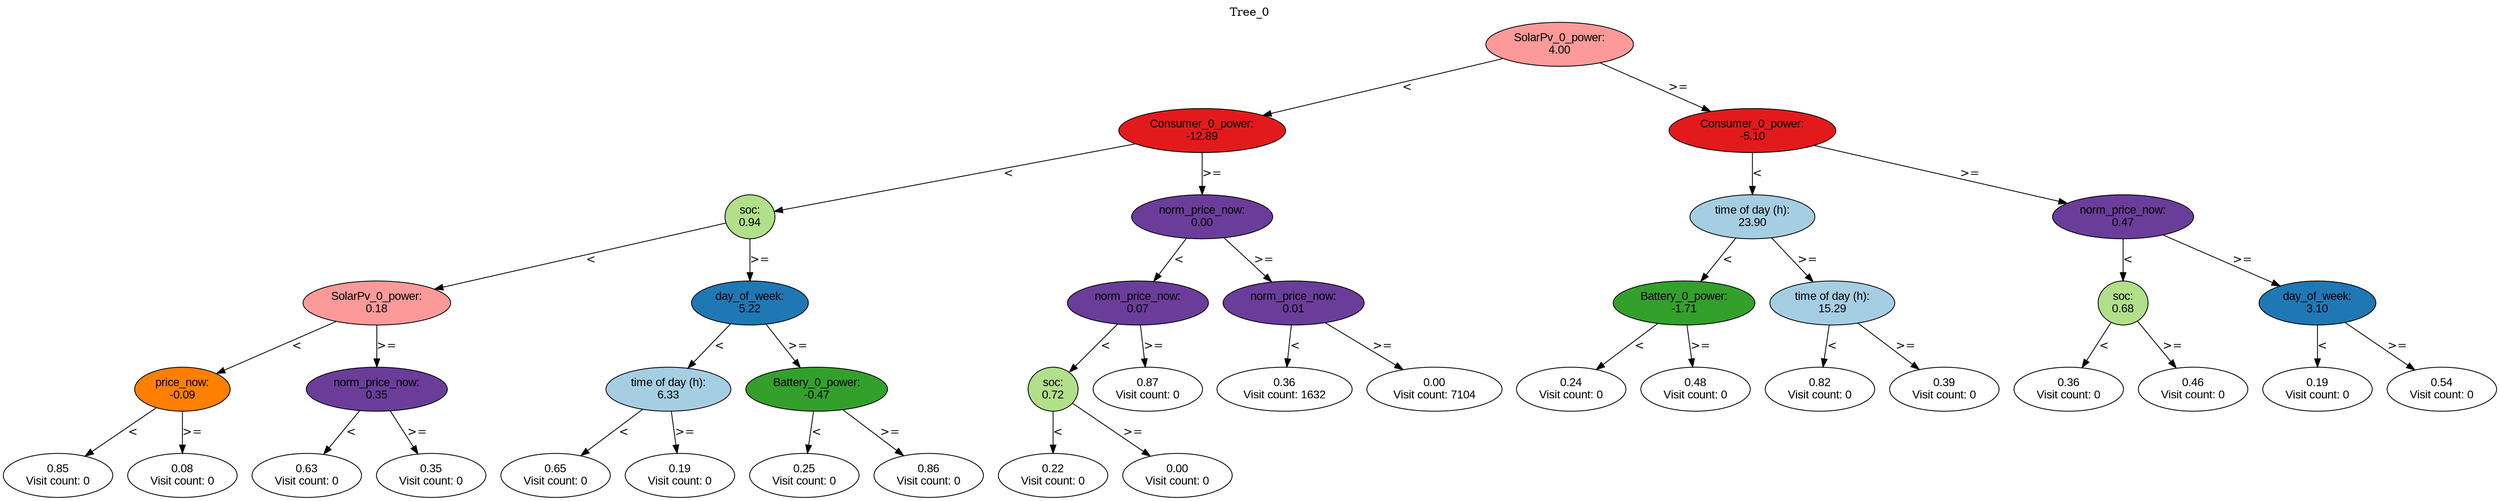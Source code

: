 digraph BST {
    node [fontname="Arial" style=filled colorscheme=paired12];
    0 [ label = "SolarPv_0_power:
4.00" fillcolor=5];
    1 [ label = "Consumer_0_power:
-12.89" fillcolor=6];
    2 [ label = "soc:
0.94" fillcolor=3];
    3 [ label = "SolarPv_0_power:
0.18" fillcolor=5];
    4 [ label = "price_now:
-0.09" fillcolor=8];
    5 [ label = "0.85
Visit count: 0" fillcolor=white];
    6 [ label = "0.08
Visit count: 0" fillcolor=white];
    7 [ label = "norm_price_now:
0.35" fillcolor=10];
    8 [ label = "0.63
Visit count: 0" fillcolor=white];
    9 [ label = "0.35
Visit count: 0" fillcolor=white];
    10 [ label = "day_of_week:
5.22" fillcolor=2];
    11 [ label = "time of day (h):
6.33" fillcolor=1];
    12 [ label = "0.65
Visit count: 0" fillcolor=white];
    13 [ label = "0.19
Visit count: 0" fillcolor=white];
    14 [ label = "Battery_0_power:
-0.47" fillcolor=4];
    15 [ label = "0.25
Visit count: 0" fillcolor=white];
    16 [ label = "0.86
Visit count: 0" fillcolor=white];
    17 [ label = "norm_price_now:
0.00" fillcolor=10];
    18 [ label = "norm_price_now:
0.07" fillcolor=10];
    19 [ label = "soc:
0.72" fillcolor=3];
    20 [ label = "0.22
Visit count: 0" fillcolor=white];
    21 [ label = "0.00
Visit count: 0" fillcolor=white];
    22 [ label = "0.87
Visit count: 0" fillcolor=white];
    23 [ label = "norm_price_now:
0.01" fillcolor=10];
    24 [ label = "0.36
Visit count: 1632" fillcolor=white];
    25 [ label = "0.00
Visit count: 7104" fillcolor=white];
    26 [ label = "Consumer_0_power:
-5.10" fillcolor=6];
    27 [ label = "time of day (h):
23.90" fillcolor=1];
    28 [ label = "Battery_0_power:
-1.71" fillcolor=4];
    29 [ label = "0.24
Visit count: 0" fillcolor=white];
    30 [ label = "0.48
Visit count: 0" fillcolor=white];
    31 [ label = "time of day (h):
15.29" fillcolor=1];
    32 [ label = "0.82
Visit count: 0" fillcolor=white];
    33 [ label = "0.39
Visit count: 0" fillcolor=white];
    34 [ label = "norm_price_now:
0.47" fillcolor=10];
    35 [ label = "soc:
0.68" fillcolor=3];
    36 [ label = "0.36
Visit count: 0" fillcolor=white];
    37 [ label = "0.46
Visit count: 0" fillcolor=white];
    38 [ label = "day_of_week:
3.10" fillcolor=2];
    39 [ label = "0.19
Visit count: 0" fillcolor=white];
    40 [ label = "0.54
Visit count: 0" fillcolor=white];

    0  -> 1[ label = "<"];
    0  -> 26[ label = ">="];
    1  -> 2[ label = "<"];
    1  -> 17[ label = ">="];
    2  -> 3[ label = "<"];
    2  -> 10[ label = ">="];
    3  -> 4[ label = "<"];
    3  -> 7[ label = ">="];
    4  -> 5[ label = "<"];
    4  -> 6[ label = ">="];
    7  -> 8[ label = "<"];
    7  -> 9[ label = ">="];
    10  -> 11[ label = "<"];
    10  -> 14[ label = ">="];
    11  -> 12[ label = "<"];
    11  -> 13[ label = ">="];
    14  -> 15[ label = "<"];
    14  -> 16[ label = ">="];
    17  -> 18[ label = "<"];
    17  -> 23[ label = ">="];
    18  -> 19[ label = "<"];
    18  -> 22[ label = ">="];
    19  -> 20[ label = "<"];
    19  -> 21[ label = ">="];
    23  -> 24[ label = "<"];
    23  -> 25[ label = ">="];
    26  -> 27[ label = "<"];
    26  -> 34[ label = ">="];
    27  -> 28[ label = "<"];
    27  -> 31[ label = ">="];
    28  -> 29[ label = "<"];
    28  -> 30[ label = ">="];
    31  -> 32[ label = "<"];
    31  -> 33[ label = ">="];
    34  -> 35[ label = "<"];
    34  -> 38[ label = ">="];
    35  -> 36[ label = "<"];
    35  -> 37[ label = ">="];
    38  -> 39[ label = "<"];
    38  -> 40[ label = ">="];

    labelloc="t";
    label="Tree_0";
}